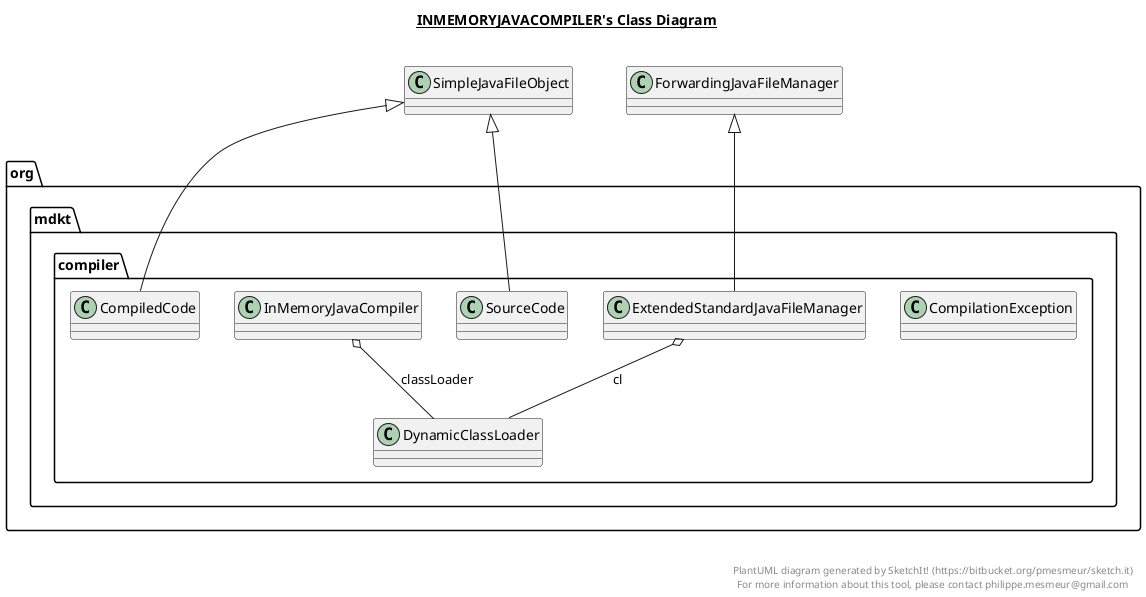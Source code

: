 @startuml

title __INMEMORYJAVACOMPILER's Class Diagram__\n

  package org.mdkt.compiler {
    class CompilationException {
    }
  }
  

  package org.mdkt.compiler {
    class CompiledCode {
    }
  }
  

  package org.mdkt.compiler {
    class DynamicClassLoader {
    }
  }
  

  package org.mdkt.compiler {
    class ExtendedStandardJavaFileManager {
    }
  }
  

  package org.mdkt.compiler {
    class InMemoryJavaCompiler {
    }
  }
  

  package org.mdkt.compiler {
    class SourceCode {
    }
  }
  

  CompiledCode -up-|> SimpleJavaFileObject
  ExtendedStandardJavaFileManager -up-|> ForwardingJavaFileManager
  ExtendedStandardJavaFileManager o-- DynamicClassLoader : cl
  InMemoryJavaCompiler o-- DynamicClassLoader : classLoader
  SourceCode -up-|> SimpleJavaFileObject


right footer


PlantUML diagram generated by SketchIt! (https://bitbucket.org/pmesmeur/sketch.it)
For more information about this tool, please contact philippe.mesmeur@gmail.com
endfooter

@enduml
